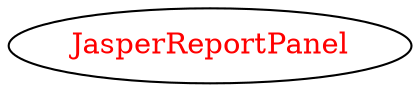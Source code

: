 digraph dependencyGraph {
 concentrate=true;
 ranksep="2.0";
 rankdir="LR"; 
 splines="ortho";
"JasperReportPanel" [fontcolor="red"];
}